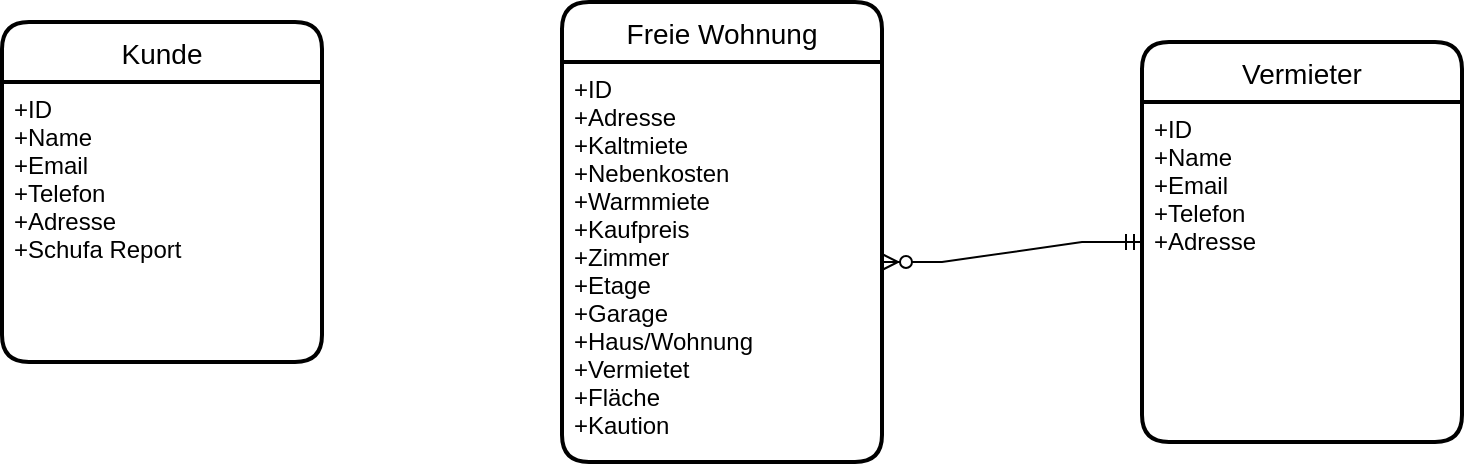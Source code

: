 <mxfile version="16.5.5" type="github"><diagram id="aVDU2TZn-TwWL5qlrDCg" name="Page-1"><mxGraphModel dx="786" dy="471" grid="1" gridSize="10" guides="1" tooltips="1" connect="1" arrows="1" fold="1" page="1" pageScale="1" pageWidth="827" pageHeight="1169" math="0" shadow="0"><root><mxCell id="0"/><mxCell id="1" parent="0"/><mxCell id="TsdThKjv6fior3a84r7i-27" value="Kunde" style="swimlane;childLayout=stackLayout;horizontal=1;startSize=30;horizontalStack=0;rounded=1;fontSize=14;fontStyle=0;strokeWidth=2;resizeParent=0;resizeLast=1;shadow=0;dashed=0;align=center;" vertex="1" parent="1"><mxGeometry x="60" y="70" width="160" height="170" as="geometry"/></mxCell><mxCell id="TsdThKjv6fior3a84r7i-28" value="+ID&#10;+Name&#10;+Email&#10;+Telefon&#10;+Adresse&#10;+Schufa Report&#10;" style="align=left;strokeColor=none;fillColor=none;spacingLeft=4;fontSize=12;verticalAlign=top;resizable=0;rotatable=0;part=1;" vertex="1" parent="TsdThKjv6fior3a84r7i-27"><mxGeometry y="30" width="160" height="140" as="geometry"/></mxCell><mxCell id="TsdThKjv6fior3a84r7i-30" value="Vermieter" style="swimlane;childLayout=stackLayout;horizontal=1;startSize=30;horizontalStack=0;rounded=1;fontSize=14;fontStyle=0;strokeWidth=2;resizeParent=0;resizeLast=1;shadow=0;dashed=0;align=center;" vertex="1" parent="1"><mxGeometry x="630" y="80" width="160" height="200" as="geometry"/></mxCell><mxCell id="TsdThKjv6fior3a84r7i-34" value="+ID&#10;+Name&#10;+Email&#10;+Telefon&#10;+Adresse" style="align=left;strokeColor=none;fillColor=none;spacingLeft=4;fontSize=12;verticalAlign=top;resizable=0;rotatable=0;part=1;" vertex="1" parent="TsdThKjv6fior3a84r7i-30"><mxGeometry y="30" width="160" height="170" as="geometry"/></mxCell><mxCell id="TsdThKjv6fior3a84r7i-32" value="Freie Wohnung" style="swimlane;childLayout=stackLayout;horizontal=1;startSize=30;horizontalStack=0;rounded=1;fontSize=14;fontStyle=0;strokeWidth=2;resizeParent=0;resizeLast=1;shadow=0;dashed=0;align=center;" vertex="1" parent="1"><mxGeometry x="340" y="60" width="160" height="230" as="geometry"/></mxCell><mxCell id="TsdThKjv6fior3a84r7i-33" value="+ID&#10;+Adresse&#10;+Kaltmiete&#10;+Nebenkosten&#10;+Warmmiete&#10;+Kaufpreis&#10;+Zimmer&#10;+Etage&#10;+Garage&#10;+Haus/Wohnung&#10;+Vermietet&#10;+Fläche&#10;+Kaution&#10;&#10;&#10;" style="align=left;strokeColor=none;fillColor=none;spacingLeft=4;fontSize=12;verticalAlign=top;resizable=0;rotatable=0;part=1;" vertex="1" parent="TsdThKjv6fior3a84r7i-32"><mxGeometry y="30" width="160" height="200" as="geometry"/></mxCell><mxCell id="TsdThKjv6fior3a84r7i-35" value="" style="edgeStyle=entityRelationEdgeStyle;fontSize=12;html=1;endArrow=ERzeroToMany;startArrow=ERmandOne;rounded=0;exitX=0;exitY=0.5;exitDx=0;exitDy=0;entryX=1;entryY=0.5;entryDx=0;entryDy=0;" edge="1" parent="1" source="TsdThKjv6fior3a84r7i-30" target="TsdThKjv6fior3a84r7i-33"><mxGeometry width="100" height="100" relative="1" as="geometry"><mxPoint x="350" y="330" as="sourcePoint"/><mxPoint x="450" y="230" as="targetPoint"/></mxGeometry></mxCell></root></mxGraphModel></diagram></mxfile>